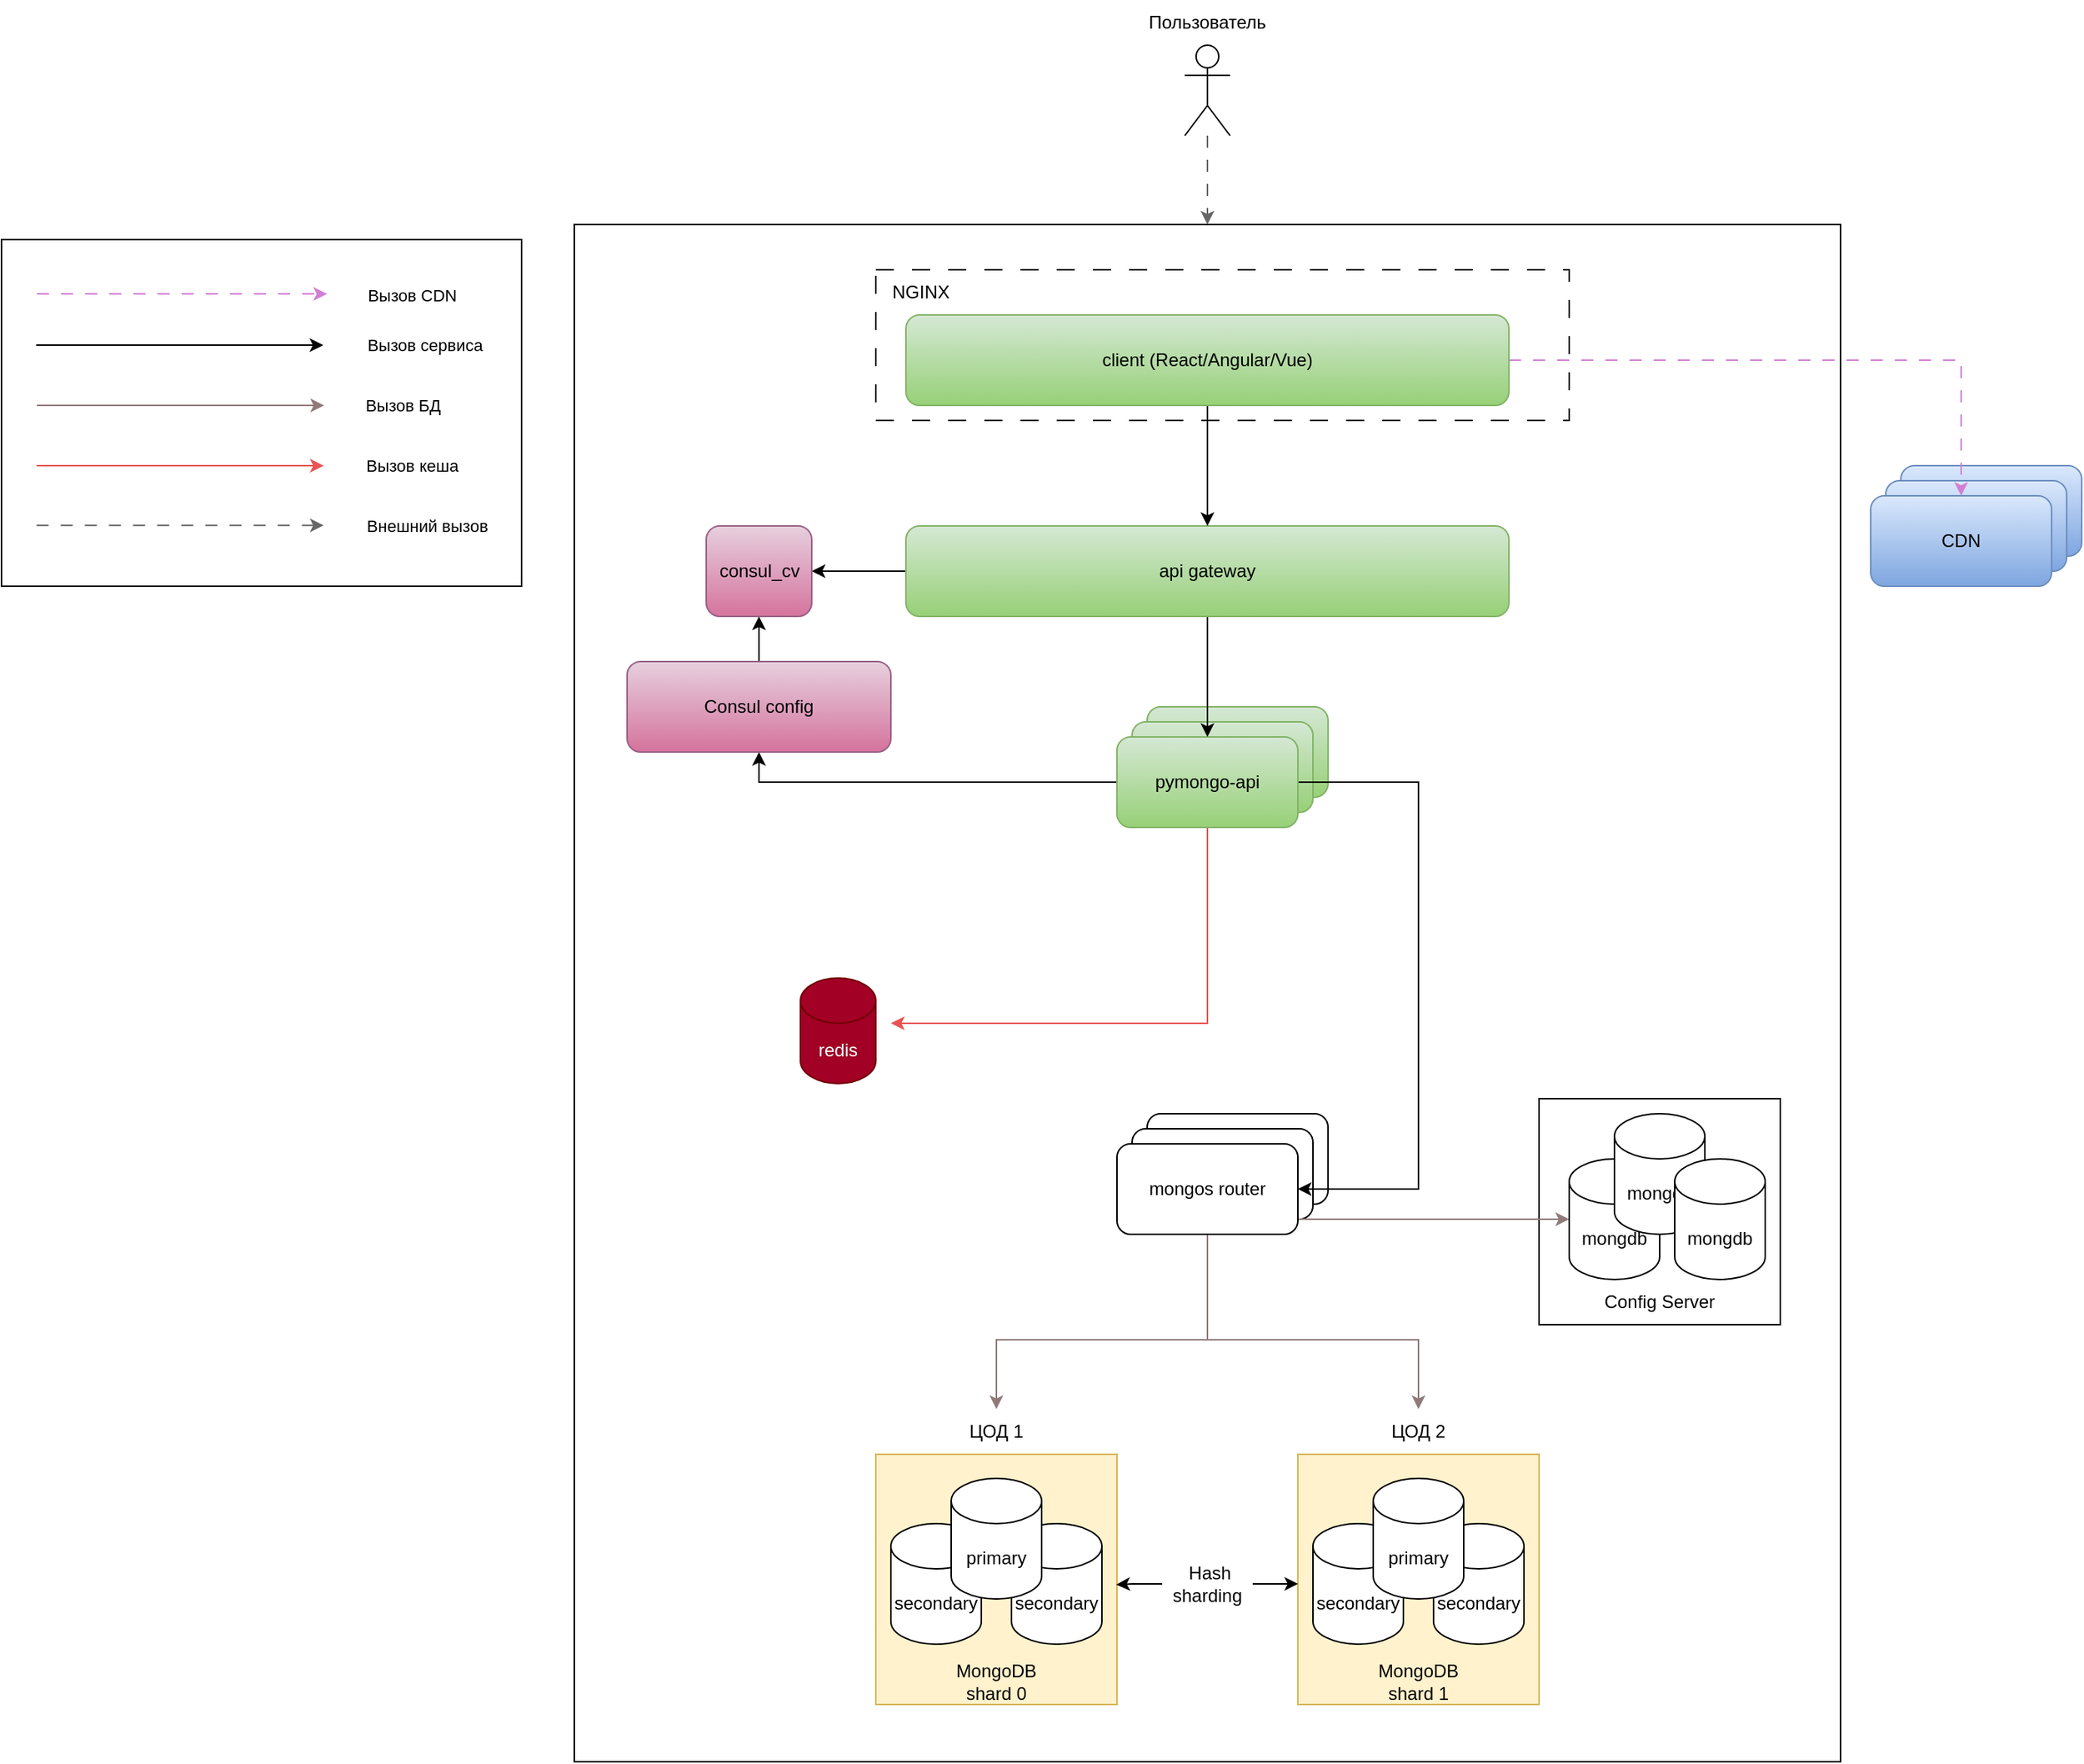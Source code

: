 <mxfile version="23.1.5" type="device">
  <diagram name="Page-1" id="-H_mtQnk-PTXWXPvYvuk">
    <mxGraphModel dx="2587" dy="1655" grid="1" gridSize="10" guides="1" tooltips="1" connect="1" arrows="1" fold="1" page="1" pageScale="1" pageWidth="1169" pageHeight="827" math="0" shadow="0">
      <root>
        <mxCell id="0" />
        <mxCell id="1" parent="0" />
        <mxCell id="DcA6ONEmHC0lPnLbVvcL-2" value="CDN" style="rounded=1;whiteSpace=wrap;html=1;fillColor=#dae8fc;gradientColor=#7ea6e0;strokeColor=#6c8ebf;" vertex="1" parent="1">
          <mxGeometry x="1000" y="60" width="120" height="60" as="geometry" />
        </mxCell>
        <mxCell id="DcA6ONEmHC0lPnLbVvcL-1" value="CDN" style="rounded=1;whiteSpace=wrap;html=1;fillColor=#dae8fc;gradientColor=#7ea6e0;strokeColor=#6c8ebf;" vertex="1" parent="1">
          <mxGeometry x="990" y="70" width="120" height="60" as="geometry" />
        </mxCell>
        <mxCell id="Icxdzn66Q8KbmpTiYQE2-18" value="" style="rounded=0;whiteSpace=wrap;html=1;fillColor=none;gradientColor=none;fillStyle=auto;" parent="1" vertex="1">
          <mxGeometry x="120" y="-100" width="840" height="1020" as="geometry" />
        </mxCell>
        <mxCell id="Icxdzn66Q8KbmpTiYQE2-61" value="" style="rounded=0;whiteSpace=wrap;html=1;dashed=1;dashPattern=12 12;fillColor=none;" parent="1" vertex="1">
          <mxGeometry x="320" y="-70" width="460" height="100" as="geometry" />
        </mxCell>
        <mxCell id="fIzVglhIChdaKr7v5SgU-8" value="pymongo-api" style="rounded=1;whiteSpace=wrap;html=1;fillColor=#d5e8d4;strokeColor=#82b366;gradientColor=#97d077;" parent="1" vertex="1">
          <mxGeometry x="500" y="220" width="120" height="60" as="geometry" />
        </mxCell>
        <mxCell id="fIzVglhIChdaKr7v5SgU-6" value="pymongo-api" style="rounded=1;whiteSpace=wrap;html=1;fillColor=#d5e8d4;strokeColor=#82b366;gradientColor=#97d077;" parent="1" vertex="1">
          <mxGeometry x="490" y="230" width="120" height="60" as="geometry" />
        </mxCell>
        <mxCell id="vVhtApy1v7BNJTEuhsdp-12" value="" style="rounded=0;whiteSpace=wrap;html=1;" parent="1" vertex="1">
          <mxGeometry x="760" y="480" width="160" height="150" as="geometry" />
        </mxCell>
        <mxCell id="vVhtApy1v7BNJTEuhsdp-9" value="mongos" style="rounded=1;whiteSpace=wrap;html=1;" parent="1" vertex="1">
          <mxGeometry x="500" y="490" width="120" height="60" as="geometry" />
        </mxCell>
        <mxCell id="vVhtApy1v7BNJTEuhsdp-7" value="mongos" style="rounded=1;whiteSpace=wrap;html=1;" parent="1" vertex="1">
          <mxGeometry x="490" y="500" width="120" height="60" as="geometry" />
        </mxCell>
        <mxCell id="Icxdzn66Q8KbmpTiYQE2-6" value="" style="rounded=0;whiteSpace=wrap;html=1;fillColor=#fff2cc;strokeColor=#d6b656;" parent="1" vertex="1">
          <mxGeometry x="320" y="716" width="160" height="166" as="geometry" />
        </mxCell>
        <mxCell id="Icxdzn66Q8KbmpTiYQE2-2" value="secondary" style="shape=cylinder3;whiteSpace=wrap;html=1;boundedLbl=1;backgroundOutline=1;size=15;" parent="1" vertex="1">
          <mxGeometry x="410" y="762" width="60" height="80" as="geometry" />
        </mxCell>
        <mxCell id="Icxdzn66Q8KbmpTiYQE2-3" value="secondary" style="shape=cylinder3;whiteSpace=wrap;html=1;boundedLbl=1;backgroundOutline=1;size=15;" parent="1" vertex="1">
          <mxGeometry x="330" y="762" width="60" height="80" as="geometry" />
        </mxCell>
        <mxCell id="zA23MoTUsTF4_91t8viU-2" value="primary" style="shape=cylinder3;whiteSpace=wrap;html=1;boundedLbl=1;backgroundOutline=1;size=15;" parent="1" vertex="1">
          <mxGeometry x="370" y="732" width="60" height="80" as="geometry" />
        </mxCell>
        <mxCell id="Icxdzn66Q8KbmpTiYQE2-7" value="MongoDB shard 0" style="text;html=1;align=center;verticalAlign=middle;whiteSpace=wrap;rounded=0;" parent="1" vertex="1">
          <mxGeometry x="370" y="852" width="60" height="30" as="geometry" />
        </mxCell>
        <mxCell id="Icxdzn66Q8KbmpTiYQE2-8" value="" style="rounded=0;whiteSpace=wrap;html=1;fillColor=#fff2cc;strokeColor=#d6b656;" parent="1" vertex="1">
          <mxGeometry x="600" y="716" width="160" height="166" as="geometry" />
        </mxCell>
        <mxCell id="Icxdzn66Q8KbmpTiYQE2-85" style="edgeStyle=orthogonalEdgeStyle;rounded=0;orthogonalLoop=1;jettySize=auto;html=1;entryX=1;entryY=0.5;entryDx=0;entryDy=0;strokeColor=#000000;jumpStyle=gap;" parent="1" source="Icxdzn66Q8KbmpTiYQE2-9" target="vVhtApy1v7BNJTEuhsdp-1" edge="1">
          <mxGeometry relative="1" as="geometry">
            <Array as="points">
              <mxPoint x="680" y="270" />
              <mxPoint x="680" y="540" />
            </Array>
          </mxGeometry>
        </mxCell>
        <mxCell id="fIzVglhIChdaKr7v5SgU-11" style="edgeStyle=orthogonalEdgeStyle;rounded=0;orthogonalLoop=1;jettySize=auto;html=1;entryX=0.5;entryY=1;entryDx=0;entryDy=0;" parent="1" source="Icxdzn66Q8KbmpTiYQE2-9" target="Icxdzn66Q8KbmpTiYQE2-15" edge="1">
          <mxGeometry relative="1" as="geometry">
            <Array as="points">
              <mxPoint x="243" y="270" />
            </Array>
          </mxGeometry>
        </mxCell>
        <mxCell id="fIzVglhIChdaKr7v5SgU-17" style="edgeStyle=orthogonalEdgeStyle;rounded=0;orthogonalLoop=1;jettySize=auto;html=1;entryX=1;entryY=0.5;entryDx=0;entryDy=0;strokeColor=#E85454;" parent="1" source="Icxdzn66Q8KbmpTiYQE2-9" edge="1">
          <mxGeometry relative="1" as="geometry">
            <Array as="points">
              <mxPoint x="540" y="430" />
            </Array>
            <mxPoint x="330" y="430" as="targetPoint" />
          </mxGeometry>
        </mxCell>
        <mxCell id="Icxdzn66Q8KbmpTiYQE2-9" value="pymongo-api" style="rounded=1;whiteSpace=wrap;html=1;fillColor=#d5e8d4;strokeColor=#82b366;gradientColor=#97d077;" parent="1" vertex="1">
          <mxGeometry x="480" y="240" width="120" height="60" as="geometry" />
        </mxCell>
        <mxCell id="Icxdzn66Q8KbmpTiYQE2-10" value="secondary" style="shape=cylinder3;whiteSpace=wrap;html=1;boundedLbl=1;backgroundOutline=1;size=15;" parent="1" vertex="1">
          <mxGeometry x="690" y="762" width="60" height="80" as="geometry" />
        </mxCell>
        <mxCell id="Icxdzn66Q8KbmpTiYQE2-11" value="secondary" style="shape=cylinder3;whiteSpace=wrap;html=1;boundedLbl=1;backgroundOutline=1;size=15;" parent="1" vertex="1">
          <mxGeometry x="610" y="762" width="60" height="80" as="geometry" />
        </mxCell>
        <mxCell id="Icxdzn66Q8KbmpTiYQE2-12" value="primary" style="shape=cylinder3;whiteSpace=wrap;html=1;boundedLbl=1;backgroundOutline=1;size=15;" parent="1" vertex="1">
          <mxGeometry x="650" y="732" width="60" height="80" as="geometry" />
        </mxCell>
        <mxCell id="Icxdzn66Q8KbmpTiYQE2-14" value="MongoDB shard 1" style="text;html=1;align=center;verticalAlign=middle;whiteSpace=wrap;rounded=0;" parent="1" vertex="1">
          <mxGeometry x="650" y="852" width="60" height="30" as="geometry" />
        </mxCell>
        <mxCell id="Icxdzn66Q8KbmpTiYQE2-66" style="edgeStyle=orthogonalEdgeStyle;rounded=0;orthogonalLoop=1;jettySize=auto;html=1;entryX=0.5;entryY=1;entryDx=0;entryDy=0;" parent="1" source="Icxdzn66Q8KbmpTiYQE2-15" target="Icxdzn66Q8KbmpTiYQE2-54" edge="1">
          <mxGeometry relative="1" as="geometry" />
        </mxCell>
        <mxCell id="Icxdzn66Q8KbmpTiYQE2-15" value="Consul config" style="rounded=1;whiteSpace=wrap;html=1;fillColor=#e6d0de;strokeColor=#996185;gradientColor=#d5739d;" parent="1" vertex="1">
          <mxGeometry x="155" y="190" width="175" height="60" as="geometry" />
        </mxCell>
        <mxCell id="Icxdzn66Q8KbmpTiYQE2-20" value="&amp;nbsp;Hash sharding" style="text;html=1;align=center;verticalAlign=middle;whiteSpace=wrap;rounded=0;" parent="1" vertex="1">
          <mxGeometry x="510" y="787" width="60" height="30" as="geometry" />
        </mxCell>
        <mxCell id="Icxdzn66Q8KbmpTiYQE2-22" style="edgeStyle=orthogonalEdgeStyle;rounded=0;orthogonalLoop=1;jettySize=auto;html=1;entryX=0.001;entryY=0.518;entryDx=0;entryDy=0;entryPerimeter=0;" parent="1" source="Icxdzn66Q8KbmpTiYQE2-20" target="Icxdzn66Q8KbmpTiYQE2-8" edge="1">
          <mxGeometry relative="1" as="geometry" />
        </mxCell>
        <mxCell id="Icxdzn66Q8KbmpTiYQE2-24" style="edgeStyle=orthogonalEdgeStyle;rounded=0;orthogonalLoop=1;jettySize=auto;html=1;entryX=0.997;entryY=0.521;entryDx=0;entryDy=0;entryPerimeter=0;" parent="1" source="Icxdzn66Q8KbmpTiYQE2-20" target="Icxdzn66Q8KbmpTiYQE2-6" edge="1">
          <mxGeometry relative="1" as="geometry" />
        </mxCell>
        <mxCell id="Icxdzn66Q8KbmpTiYQE2-27" value="redis" style="shape=cylinder3;whiteSpace=wrap;html=1;boundedLbl=1;backgroundOutline=1;size=15;fillColor=#a20025;strokeColor=#6F0000;fontColor=#ffffff;" parent="1" vertex="1">
          <mxGeometry x="270" y="400" width="50" height="70" as="geometry" />
        </mxCell>
        <mxCell id="Icxdzn66Q8KbmpTiYQE2-55" style="edgeStyle=orthogonalEdgeStyle;rounded=0;orthogonalLoop=1;jettySize=auto;html=1;" parent="1" source="Icxdzn66Q8KbmpTiYQE2-43" target="Icxdzn66Q8KbmpTiYQE2-54" edge="1">
          <mxGeometry relative="1" as="geometry" />
        </mxCell>
        <mxCell id="fIzVglhIChdaKr7v5SgU-9" style="edgeStyle=orthogonalEdgeStyle;rounded=0;orthogonalLoop=1;jettySize=auto;html=1;" parent="1" source="Icxdzn66Q8KbmpTiYQE2-43" target="Icxdzn66Q8KbmpTiYQE2-9" edge="1">
          <mxGeometry relative="1" as="geometry" />
        </mxCell>
        <mxCell id="Icxdzn66Q8KbmpTiYQE2-43" value="api gateway" style="rounded=1;whiteSpace=wrap;html=1;fillColor=#d5e8d4;strokeColor=#82b366;gradientColor=#97d077;" parent="1" vertex="1">
          <mxGeometry x="340" y="100" width="400" height="60" as="geometry" />
        </mxCell>
        <mxCell id="Icxdzn66Q8KbmpTiYQE2-50" style="edgeStyle=orthogonalEdgeStyle;rounded=0;orthogonalLoop=1;jettySize=auto;html=1;dashed=1;dashPattern=8 8;strokeColor=#D27FD4;" parent="1" source="Icxdzn66Q8KbmpTiYQE2-48" target="Icxdzn66Q8KbmpTiYQE2-49" edge="1">
          <mxGeometry relative="1" as="geometry" />
        </mxCell>
        <mxCell id="Icxdzn66Q8KbmpTiYQE2-51" style="edgeStyle=orthogonalEdgeStyle;rounded=0;orthogonalLoop=1;jettySize=auto;html=1;" parent="1" source="Icxdzn66Q8KbmpTiYQE2-48" target="Icxdzn66Q8KbmpTiYQE2-43" edge="1">
          <mxGeometry relative="1" as="geometry" />
        </mxCell>
        <mxCell id="Icxdzn66Q8KbmpTiYQE2-48" value="client (React/Angular/Vue)" style="rounded=1;whiteSpace=wrap;html=1;fillColor=#d5e8d4;gradientColor=#97d077;strokeColor=#82b366;" parent="1" vertex="1">
          <mxGeometry x="340" y="-40" width="400" height="60" as="geometry" />
        </mxCell>
        <mxCell id="Icxdzn66Q8KbmpTiYQE2-49" value="CDN" style="rounded=1;whiteSpace=wrap;html=1;fillColor=#dae8fc;gradientColor=#7ea6e0;strokeColor=#6c8ebf;" parent="1" vertex="1">
          <mxGeometry x="980" y="80" width="120" height="60" as="geometry" />
        </mxCell>
        <mxCell id="Icxdzn66Q8KbmpTiYQE2-54" value="consul_cv" style="rounded=1;whiteSpace=wrap;html=1;fillColor=#e6d0de;gradientColor=#d5739d;strokeColor=#996185;" parent="1" vertex="1">
          <mxGeometry x="207.5" y="100" width="70" height="60" as="geometry" />
        </mxCell>
        <mxCell id="Icxdzn66Q8KbmpTiYQE2-58" value="ЦОД 1" style="text;html=1;align=center;verticalAlign=middle;whiteSpace=wrap;rounded=0;" parent="1" vertex="1">
          <mxGeometry x="370" y="686" width="60" height="30" as="geometry" />
        </mxCell>
        <mxCell id="Icxdzn66Q8KbmpTiYQE2-59" value="ЦОД 2" style="text;html=1;align=center;verticalAlign=middle;whiteSpace=wrap;rounded=0;" parent="1" vertex="1">
          <mxGeometry x="650" y="686" width="60" height="30" as="geometry" />
        </mxCell>
        <mxCell id="Icxdzn66Q8KbmpTiYQE2-62" value="NGINX" style="text;html=1;align=center;verticalAlign=middle;whiteSpace=wrap;rounded=0;" parent="1" vertex="1">
          <mxGeometry x="320" y="-70" width="60" height="30" as="geometry" />
        </mxCell>
        <mxCell id="Icxdzn66Q8KbmpTiYQE2-64" style="edgeStyle=orthogonalEdgeStyle;rounded=0;orthogonalLoop=1;jettySize=auto;html=1;entryX=0.5;entryY=0;entryDx=0;entryDy=0;fillColor=#f5f5f5;gradientColor=#b3b3b3;strokeColor=#666666;dashed=1;dashPattern=8 8;" parent="1" source="Icxdzn66Q8KbmpTiYQE2-63" target="Icxdzn66Q8KbmpTiYQE2-18" edge="1">
          <mxGeometry relative="1" as="geometry" />
        </mxCell>
        <mxCell id="Icxdzn66Q8KbmpTiYQE2-63" value="" style="shape=umlActor;verticalLabelPosition=bottom;verticalAlign=top;html=1;outlineConnect=0;" parent="1" vertex="1">
          <mxGeometry x="525" y="-219" width="30" height="60" as="geometry" />
        </mxCell>
        <mxCell id="Icxdzn66Q8KbmpTiYQE2-67" value="Пользователь" style="text;html=1;align=center;verticalAlign=middle;whiteSpace=wrap;rounded=0;" parent="1" vertex="1">
          <mxGeometry x="510" y="-249" width="60" height="30" as="geometry" />
        </mxCell>
        <mxCell id="Icxdzn66Q8KbmpTiYQE2-77" value="" style="rounded=0;whiteSpace=wrap;html=1;" parent="1" vertex="1">
          <mxGeometry x="-260" y="-90" width="345" height="230" as="geometry" />
        </mxCell>
        <mxCell id="Icxdzn66Q8KbmpTiYQE2-78" style="edgeStyle=orthogonalEdgeStyle;rounded=0;orthogonalLoop=1;jettySize=auto;html=1;dashed=1;dashPattern=8 8;strokeColor=#D27FD4;" parent="1" edge="1">
          <mxGeometry relative="1" as="geometry">
            <mxPoint x="-236.5" y="-54" as="sourcePoint" />
            <mxPoint x="-44" y="-54" as="targetPoint" />
          </mxGeometry>
        </mxCell>
        <mxCell id="Icxdzn66Q8KbmpTiYQE2-95" value="&amp;nbsp; &amp;nbsp; Вызов CDN" style="edgeLabel;html=1;align=center;verticalAlign=middle;resizable=0;points=[];" parent="Icxdzn66Q8KbmpTiYQE2-78" vertex="1" connectable="0">
          <mxGeometry x="0.617" y="-3" relative="1" as="geometry">
            <mxPoint x="87" y="-2" as="offset" />
          </mxGeometry>
        </mxCell>
        <mxCell id="Icxdzn66Q8KbmpTiYQE2-81" style="edgeStyle=orthogonalEdgeStyle;rounded=0;orthogonalLoop=1;jettySize=auto;html=1;strokeColor=#000000;" parent="1" edge="1">
          <mxGeometry relative="1" as="geometry">
            <mxPoint x="-237" y="-20" as="sourcePoint" />
            <mxPoint x="-46.5" y="-20" as="targetPoint" />
          </mxGeometry>
        </mxCell>
        <mxCell id="Icxdzn66Q8KbmpTiYQE2-83" style="edgeStyle=orthogonalEdgeStyle;rounded=0;orthogonalLoop=1;jettySize=auto;html=1;strokeColor=#907a7a;" parent="1" edge="1">
          <mxGeometry relative="1" as="geometry">
            <mxPoint x="-236.5" y="20" as="sourcePoint" />
            <mxPoint x="-46" y="20" as="targetPoint" />
          </mxGeometry>
        </mxCell>
        <mxCell id="Icxdzn66Q8KbmpTiYQE2-96" value="&amp;nbsp; &amp;nbsp;Вызов сервиса" style="edgeLabel;html=1;align=center;verticalAlign=middle;resizable=0;points=[];" parent="1" vertex="1" connectable="0">
          <mxGeometry x="16.003" y="-20" as="geometry" />
        </mxCell>
        <mxCell id="Icxdzn66Q8KbmpTiYQE2-97" value="Вызов БД" style="edgeLabel;html=1;align=center;verticalAlign=middle;resizable=0;points=[];" parent="1" vertex="1" connectable="0">
          <mxGeometry x="6.003" y="20" as="geometry" />
        </mxCell>
        <mxCell id="Icxdzn66Q8KbmpTiYQE2-100" style="edgeStyle=orthogonalEdgeStyle;rounded=0;orthogonalLoop=1;jettySize=auto;html=1;strokeColor=#E85454;" parent="1" edge="1">
          <mxGeometry relative="1" as="geometry">
            <mxPoint x="-236.75" y="60" as="sourcePoint" />
            <mxPoint x="-46.25" y="60" as="targetPoint" />
          </mxGeometry>
        </mxCell>
        <mxCell id="Icxdzn66Q8KbmpTiYQE2-101" value="&amp;nbsp; &amp;nbsp; Вызов кеша" style="edgeLabel;html=1;align=center;verticalAlign=middle;resizable=0;points=[];" parent="1" vertex="1" connectable="0">
          <mxGeometry x="6.004" y="60.0" as="geometry" />
        </mxCell>
        <mxCell id="Icxdzn66Q8KbmpTiYQE2-104" value="&amp;nbsp; &amp;nbsp; Внешний вызов" style="edgeLabel;html=1;align=center;verticalAlign=middle;resizable=0;points=[];" parent="1" vertex="1" connectable="0">
          <mxGeometry x="6.004" y="100.0" as="geometry">
            <mxPoint x="10" as="offset" />
          </mxGeometry>
        </mxCell>
        <mxCell id="Icxdzn66Q8KbmpTiYQE2-105" style="edgeStyle=orthogonalEdgeStyle;rounded=0;orthogonalLoop=1;jettySize=auto;html=1;strokeColor=#666666;dashed=1;dashPattern=8 8;" parent="1" edge="1">
          <mxGeometry relative="1" as="geometry">
            <mxPoint x="-236.75" y="99.6" as="sourcePoint" />
            <mxPoint x="-46.25" y="99.6" as="targetPoint" />
          </mxGeometry>
        </mxCell>
        <mxCell id="vVhtApy1v7BNJTEuhsdp-3" style="edgeStyle=orthogonalEdgeStyle;rounded=0;orthogonalLoop=1;jettySize=auto;html=1;entryX=0.5;entryY=0;entryDx=0;entryDy=0;strokeColor=#907A7A;" parent="1" source="vVhtApy1v7BNJTEuhsdp-1" target="Icxdzn66Q8KbmpTiYQE2-58" edge="1">
          <mxGeometry relative="1" as="geometry">
            <Array as="points">
              <mxPoint x="540" y="640" />
              <mxPoint x="400" y="640" />
            </Array>
          </mxGeometry>
        </mxCell>
        <mxCell id="vVhtApy1v7BNJTEuhsdp-4" style="edgeStyle=orthogonalEdgeStyle;rounded=0;orthogonalLoop=1;jettySize=auto;html=1;entryX=0.5;entryY=0;entryDx=0;entryDy=0;strokeColor=#907A7A;" parent="1" source="vVhtApy1v7BNJTEuhsdp-1" target="Icxdzn66Q8KbmpTiYQE2-59" edge="1">
          <mxGeometry relative="1" as="geometry">
            <Array as="points">
              <mxPoint x="540" y="640" />
              <mxPoint x="680" y="640" />
            </Array>
          </mxGeometry>
        </mxCell>
        <mxCell id="vVhtApy1v7BNJTEuhsdp-6" style="edgeStyle=orthogonalEdgeStyle;rounded=0;orthogonalLoop=1;jettySize=auto;html=1;strokeColor=#907A7A;" parent="1" source="vVhtApy1v7BNJTEuhsdp-1" target="vVhtApy1v7BNJTEuhsdp-5" edge="1">
          <mxGeometry relative="1" as="geometry">
            <Array as="points">
              <mxPoint x="650" y="560" />
              <mxPoint x="650" y="560" />
            </Array>
          </mxGeometry>
        </mxCell>
        <mxCell id="vVhtApy1v7BNJTEuhsdp-1" value="mongos router" style="rounded=1;whiteSpace=wrap;html=1;" parent="1" vertex="1">
          <mxGeometry x="480" y="510" width="120" height="60" as="geometry" />
        </mxCell>
        <mxCell id="vVhtApy1v7BNJTEuhsdp-5" value="mongdb" style="shape=cylinder3;whiteSpace=wrap;html=1;boundedLbl=1;backgroundOutline=1;size=15;" parent="1" vertex="1">
          <mxGeometry x="780" y="520" width="60" height="80" as="geometry" />
        </mxCell>
        <mxCell id="vVhtApy1v7BNJTEuhsdp-10" value="mongdb" style="shape=cylinder3;whiteSpace=wrap;html=1;boundedLbl=1;backgroundOutline=1;size=15;" parent="1" vertex="1">
          <mxGeometry x="810" y="490" width="60" height="80" as="geometry" />
        </mxCell>
        <mxCell id="vVhtApy1v7BNJTEuhsdp-11" value="mongdb" style="shape=cylinder3;whiteSpace=wrap;html=1;boundedLbl=1;backgroundOutline=1;size=15;" parent="1" vertex="1">
          <mxGeometry x="850" y="520" width="60" height="80" as="geometry" />
        </mxCell>
        <mxCell id="vVhtApy1v7BNJTEuhsdp-13" value="Config Server" style="text;html=1;align=center;verticalAlign=middle;whiteSpace=wrap;rounded=0;" parent="1" vertex="1">
          <mxGeometry x="795" y="600" width="90" height="30" as="geometry" />
        </mxCell>
      </root>
    </mxGraphModel>
  </diagram>
</mxfile>
